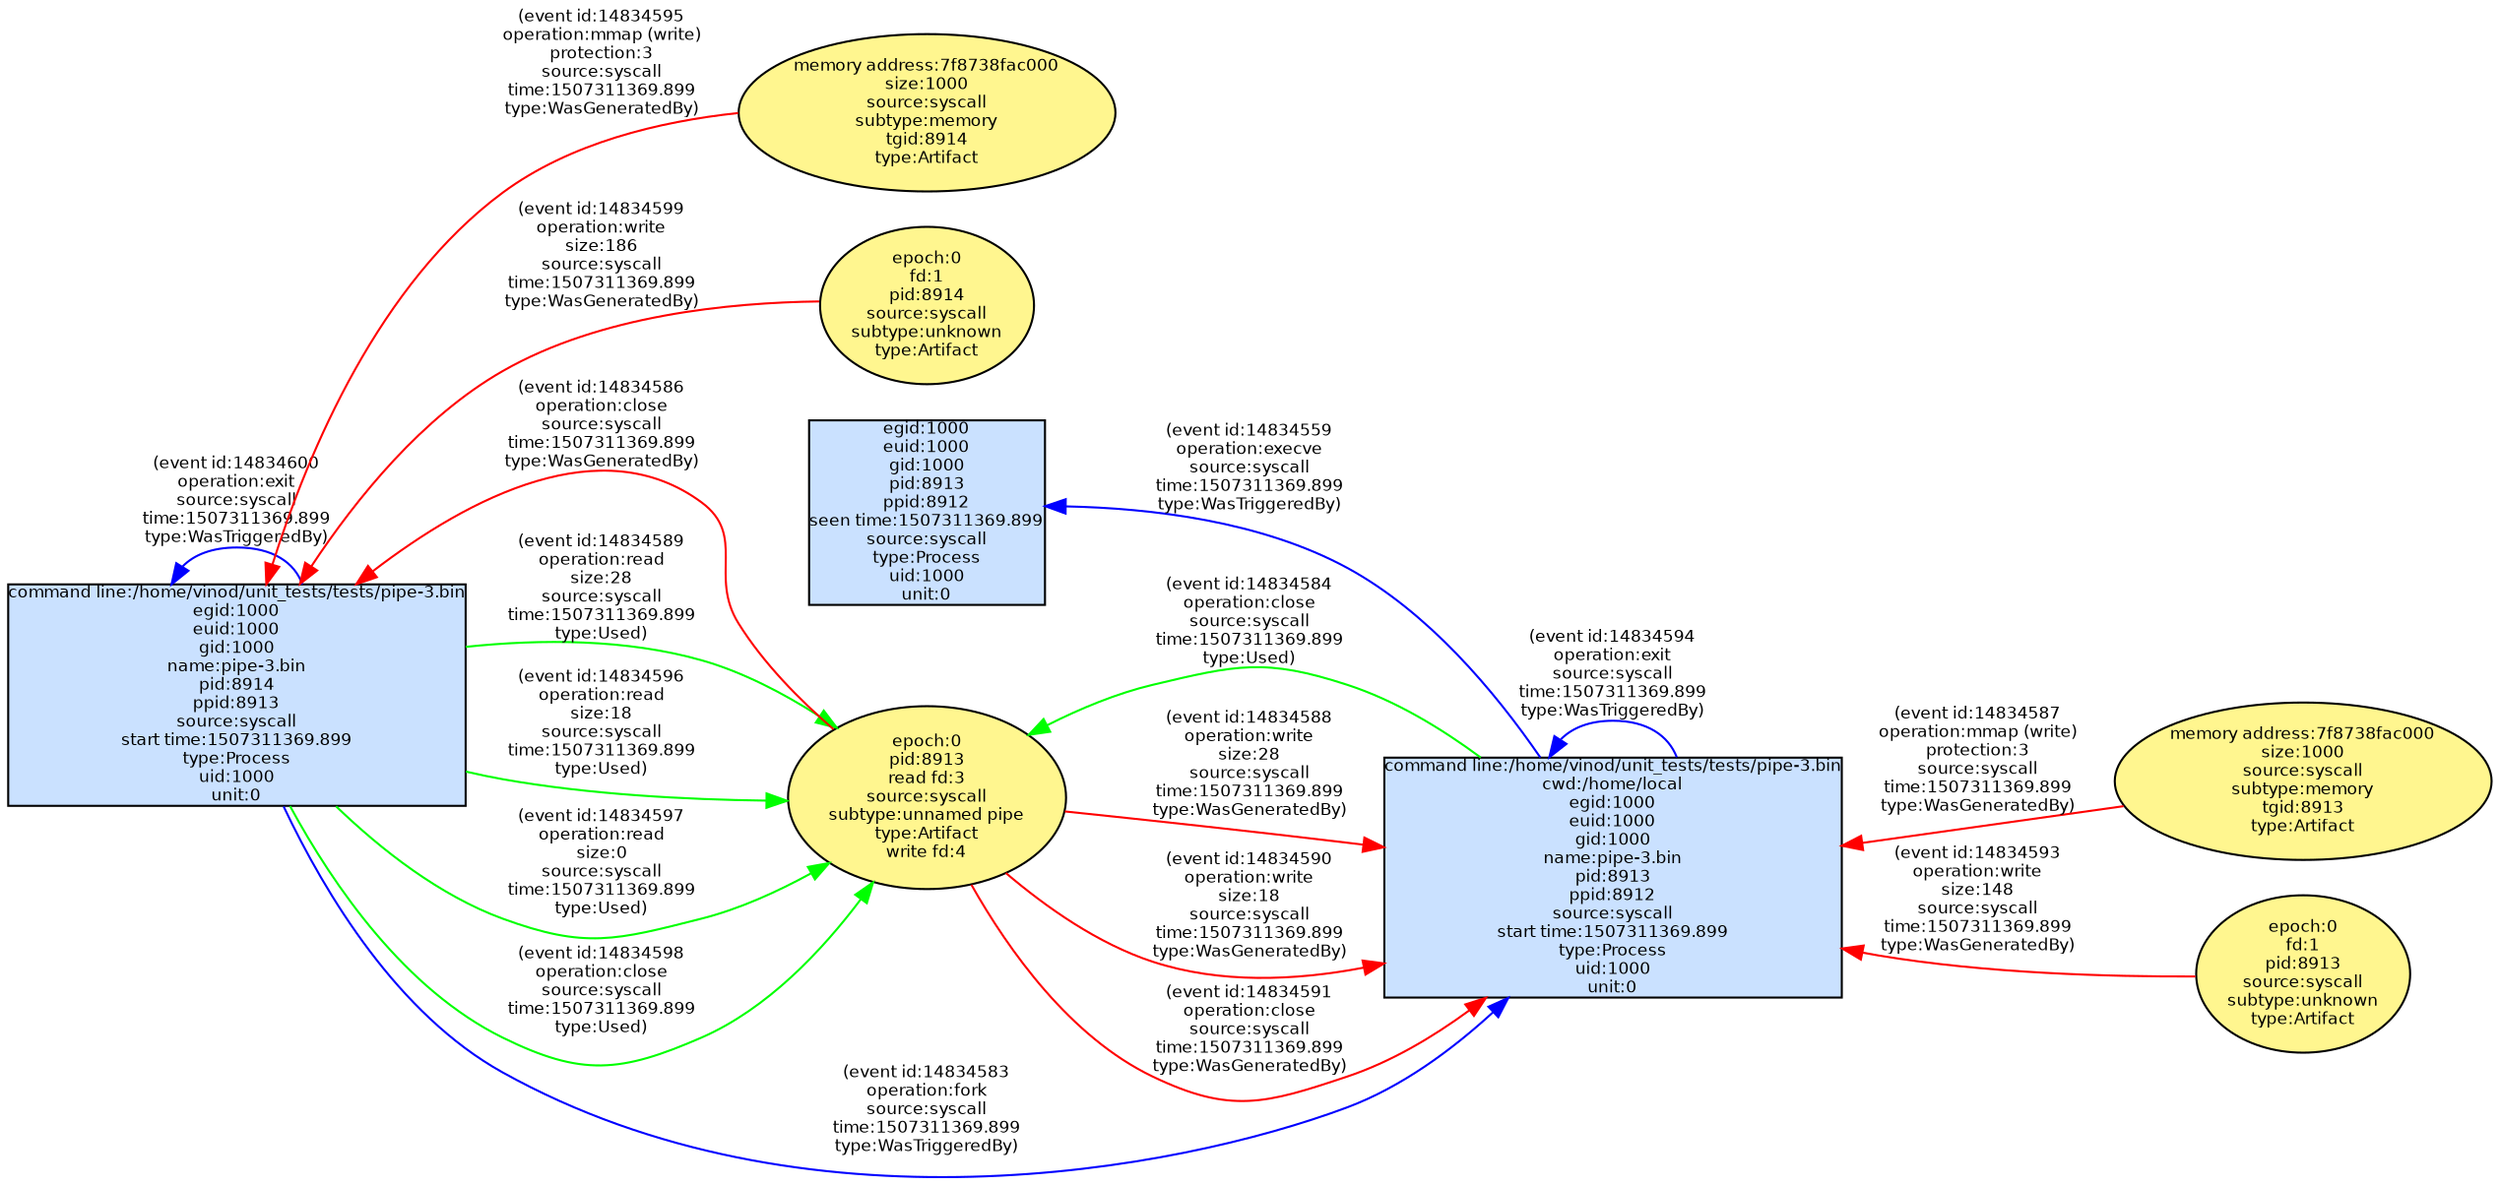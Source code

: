 digraph spade2dot {
graph [rankdir = "RL"];
node [fontname="Helvetica" fontsize="8" style="filled" margin="0.0,0.0"];
edge [fontname="Helvetica" fontsize="8"];
"77f058613f6dfff711bf7de5c8779d22" [label="egid:1000\neuid:1000\ngid:1000\npid:8913\nppid:8912\nseen time:1507311369.899\nsource:syscall\ntype:Process\nuid:1000\nunit:0" shape="box" fillcolor="lightsteelblue1"];
"80ff6366a1dace24246d7509aab077a7" [label="command line:/home/vinod/unit_tests/tests/pipe-3.bin\ncwd:/home/local\negid:1000\neuid:1000\ngid:1000\nname:pipe-3.bin\npid:8913\nppid:8912\nsource:syscall\nstart time:1507311369.899\ntype:Process\nuid:1000\nunit:0" shape="box" fillcolor="lightsteelblue1"];
"80ff6366a1dace24246d7509aab077a7" -> "77f058613f6dfff711bf7de5c8779d22" [label="(event id:14834559\noperation:execve\nsource:syscall\ntime:1507311369.899\ntype:WasTriggeredBy)" color="blue" style="solid"];
"fc3b9d51b8304d463058fe92311b0b69" [label="command line:/home/vinod/unit_tests/tests/pipe-3.bin\negid:1000\neuid:1000\ngid:1000\nname:pipe-3.bin\npid:8914\nppid:8913\nsource:syscall\nstart time:1507311369.899\ntype:Process\nuid:1000\nunit:0" shape="box" fillcolor="lightsteelblue1"];
"fc3b9d51b8304d463058fe92311b0b69" -> "80ff6366a1dace24246d7509aab077a7" [label="(event id:14834583\noperation:fork\nsource:syscall\ntime:1507311369.899\ntype:WasTriggeredBy)" color="blue" style="solid"];
"c70a0db95eb3bf859b9da0c9866ab6da" [label="epoch:0\npid:8913\nread fd:3\nsource:syscall\nsubtype:unnamed pipe\ntype:Artifact\nwrite fd:4" shape="ellipse" fillcolor="khaki1"];
"80ff6366a1dace24246d7509aab077a7" -> "c70a0db95eb3bf859b9da0c9866ab6da" [label="(event id:14834584\noperation:close\nsource:syscall\ntime:1507311369.899\ntype:Used)" color="green" style="solid"];
"c70a0db95eb3bf859b9da0c9866ab6da" -> "fc3b9d51b8304d463058fe92311b0b69" [label="(event id:14834586\noperation:close\nsource:syscall\ntime:1507311369.899\ntype:WasGeneratedBy)" color="red" style="solid"];
"afe512d8e70478fd8d956b106c947f0e" [label="memory address:7f8738fac000\nsize:1000\nsource:syscall\nsubtype:memory\ntgid:8913\ntype:Artifact" shape="ellipse" fillcolor="khaki1"];
"afe512d8e70478fd8d956b106c947f0e" -> "80ff6366a1dace24246d7509aab077a7" [label="(event id:14834587\noperation:mmap (write)\nprotection:3\nsource:syscall\ntime:1507311369.899\ntype:WasGeneratedBy)" color="red" style="solid"];
"c70a0db95eb3bf859b9da0c9866ab6da" -> "80ff6366a1dace24246d7509aab077a7" [label="(event id:14834588\noperation:write\nsize:28\nsource:syscall\ntime:1507311369.899\ntype:WasGeneratedBy)" color="red" style="solid"];
"fc3b9d51b8304d463058fe92311b0b69" -> "c70a0db95eb3bf859b9da0c9866ab6da" [label="(event id:14834589\noperation:read\nsize:28\nsource:syscall\ntime:1507311369.899\ntype:Used)" color="green" style="solid"];
"c70a0db95eb3bf859b9da0c9866ab6da" -> "80ff6366a1dace24246d7509aab077a7" [label="(event id:14834590\noperation:write\nsize:18\nsource:syscall\ntime:1507311369.899\ntype:WasGeneratedBy)" color="red" style="solid"];
"c70a0db95eb3bf859b9da0c9866ab6da" -> "80ff6366a1dace24246d7509aab077a7" [label="(event id:14834591\noperation:close\nsource:syscall\ntime:1507311369.899\ntype:WasGeneratedBy)" color="red" style="solid"];
"14cd99fe12d40684c308519321bcb3cf" [label="epoch:0\nfd:1\npid:8913\nsource:syscall\nsubtype:unknown\ntype:Artifact" shape="ellipse" fillcolor="khaki1"];
"14cd99fe12d40684c308519321bcb3cf" -> "80ff6366a1dace24246d7509aab077a7" [label="(event id:14834593\noperation:write\nsize:148\nsource:syscall\ntime:1507311369.899\ntype:WasGeneratedBy)" color="red" style="solid"];
"80ff6366a1dace24246d7509aab077a7" -> "80ff6366a1dace24246d7509aab077a7" [label="(event id:14834594\noperation:exit\nsource:syscall\ntime:1507311369.899\ntype:WasTriggeredBy)" color="blue" style="solid"];
"7a097bdb3d879dcd8155487fe1ab0a54" [label="memory address:7f8738fac000\nsize:1000\nsource:syscall\nsubtype:memory\ntgid:8914\ntype:Artifact" shape="ellipse" fillcolor="khaki1"];
"7a097bdb3d879dcd8155487fe1ab0a54" -> "fc3b9d51b8304d463058fe92311b0b69" [label="(event id:14834595\noperation:mmap (write)\nprotection:3\nsource:syscall\ntime:1507311369.899\ntype:WasGeneratedBy)" color="red" style="solid"];
"fc3b9d51b8304d463058fe92311b0b69" -> "c70a0db95eb3bf859b9da0c9866ab6da" [label="(event id:14834596\noperation:read\nsize:18\nsource:syscall\ntime:1507311369.899\ntype:Used)" color="green" style="solid"];
"fc3b9d51b8304d463058fe92311b0b69" -> "c70a0db95eb3bf859b9da0c9866ab6da" [label="(event id:14834597\noperation:read\nsize:0\nsource:syscall\ntime:1507311369.899\ntype:Used)" color="green" style="solid"];
"fc3b9d51b8304d463058fe92311b0b69" -> "c70a0db95eb3bf859b9da0c9866ab6da" [label="(event id:14834598\noperation:close\nsource:syscall\ntime:1507311369.899\ntype:Used)" color="green" style="solid"];
"3eba0dc8051c9b36c83a4772e1ae718a" [label="epoch:0\nfd:1\npid:8914\nsource:syscall\nsubtype:unknown\ntype:Artifact" shape="ellipse" fillcolor="khaki1"];
"3eba0dc8051c9b36c83a4772e1ae718a" -> "fc3b9d51b8304d463058fe92311b0b69" [label="(event id:14834599\noperation:write\nsize:186\nsource:syscall\ntime:1507311369.899\ntype:WasGeneratedBy)" color="red" style="solid"];
"fc3b9d51b8304d463058fe92311b0b69" -> "fc3b9d51b8304d463058fe92311b0b69" [label="(event id:14834600\noperation:exit\nsource:syscall\ntime:1507311369.899\ntype:WasTriggeredBy)" color="blue" style="solid"];
}
